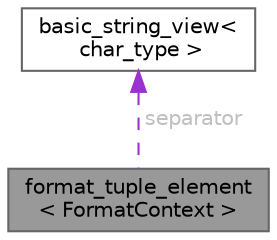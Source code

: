 digraph "format_tuple_element&lt; FormatContext &gt;"
{
 // LATEX_PDF_SIZE
  bgcolor="transparent";
  edge [fontname=Helvetica,fontsize=10,labelfontname=Helvetica,labelfontsize=10];
  node [fontname=Helvetica,fontsize=10,shape=box,height=0.2,width=0.4];
  Node1 [id="Node000001",label="format_tuple_element\l\< FormatContext \>",height=0.2,width=0.4,color="gray40", fillcolor="grey60", style="filled", fontcolor="black",tooltip=" "];
  Node2 -> Node1 [id="edge1_Node000001_Node000002",dir="back",color="darkorchid3",style="dashed",tooltip=" ",label=" separator",fontcolor="grey" ];
  Node2 [id="Node000002",label="basic_string_view\<\l char_type \>",height=0.2,width=0.4,color="gray40", fillcolor="white", style="filled",URL="$classbasic__string__view.html",tooltip=" "];
}
